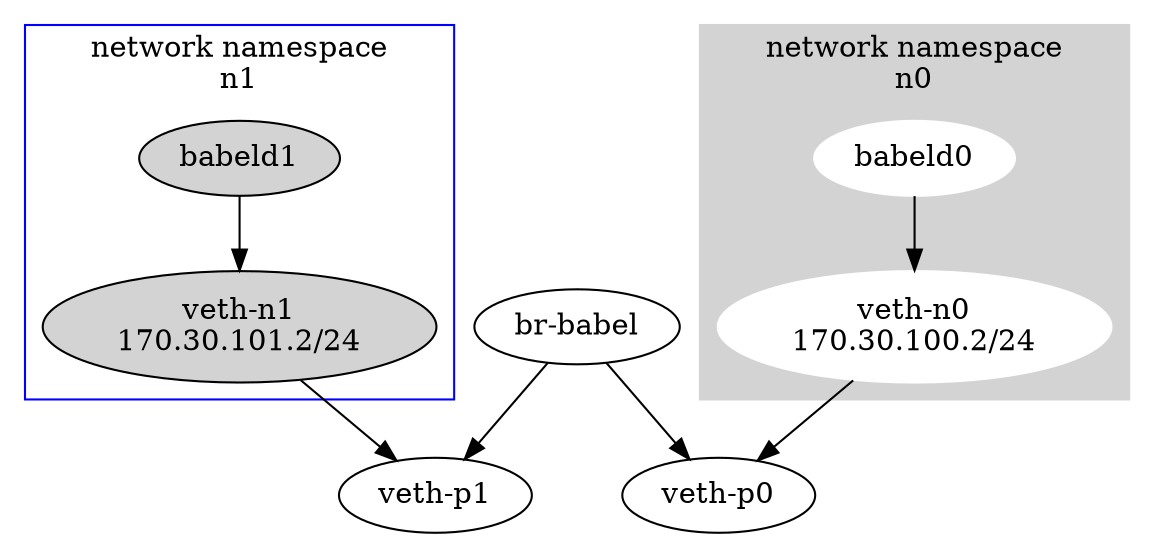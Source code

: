 digraph G {

  subgraph cluster_0 {
    style=filled;
    color=lightgrey;
    node [style=filled,color=white];
    vethn0 [ label="veth-n0\n170.30.100.2/24"];
    "babeld0" -> vethn0;
    label = "network namespace\nn0";
  }

  subgraph cluster_1 {
    node [style=filled];
    vethn1 [ label="veth-n1\n170.30.101.2/24"];
    "babeld1" -> vethn1;
    label = "network namespace\nn1";
    color=blue
  }
  "br-babel" -> "veth-p0";
  "br-babel" -> "veth-p1";
  vethn0 -> "veth-p0";
  vethn1 -> "veth-p1";

}
